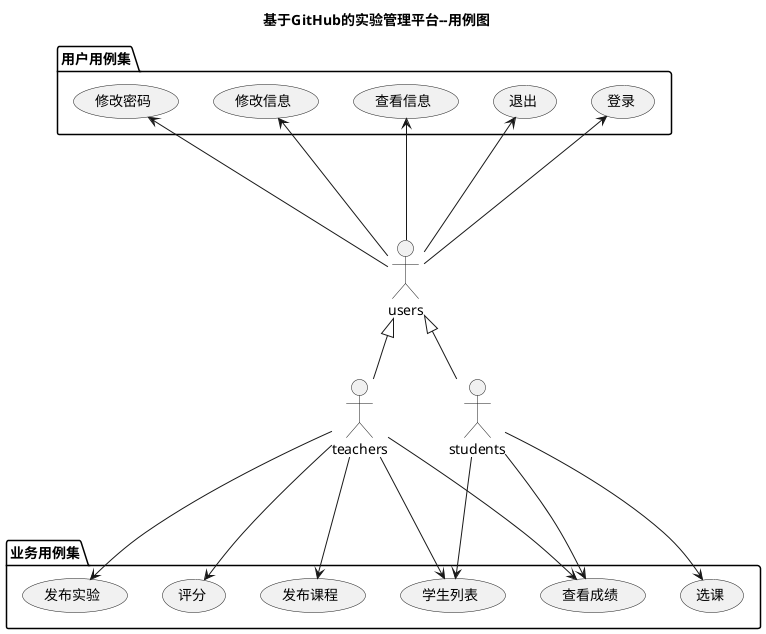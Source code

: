 @startuml
title 基于GitHub的实验管理平台--用例图
actor teachers
actor students
actor users
users <|-- teachers
users <|-- students

package 用户用例集 {
users --up-> (登录)
users --up-> (退出)
users --up-> (查看信息)
users --up-> (修改信息)
users --up-> (修改密码)
}
package 业务用例集 {
teachers ---> (评分)
teachers ---> (查看成绩)
teachers ---> (发布课程)
teachers ---> (发布实验)
teachers ---> (学生列表)
students ---> (学生列表)
students ---> (查看成绩)
students ---> (选课)
}

@enduml
